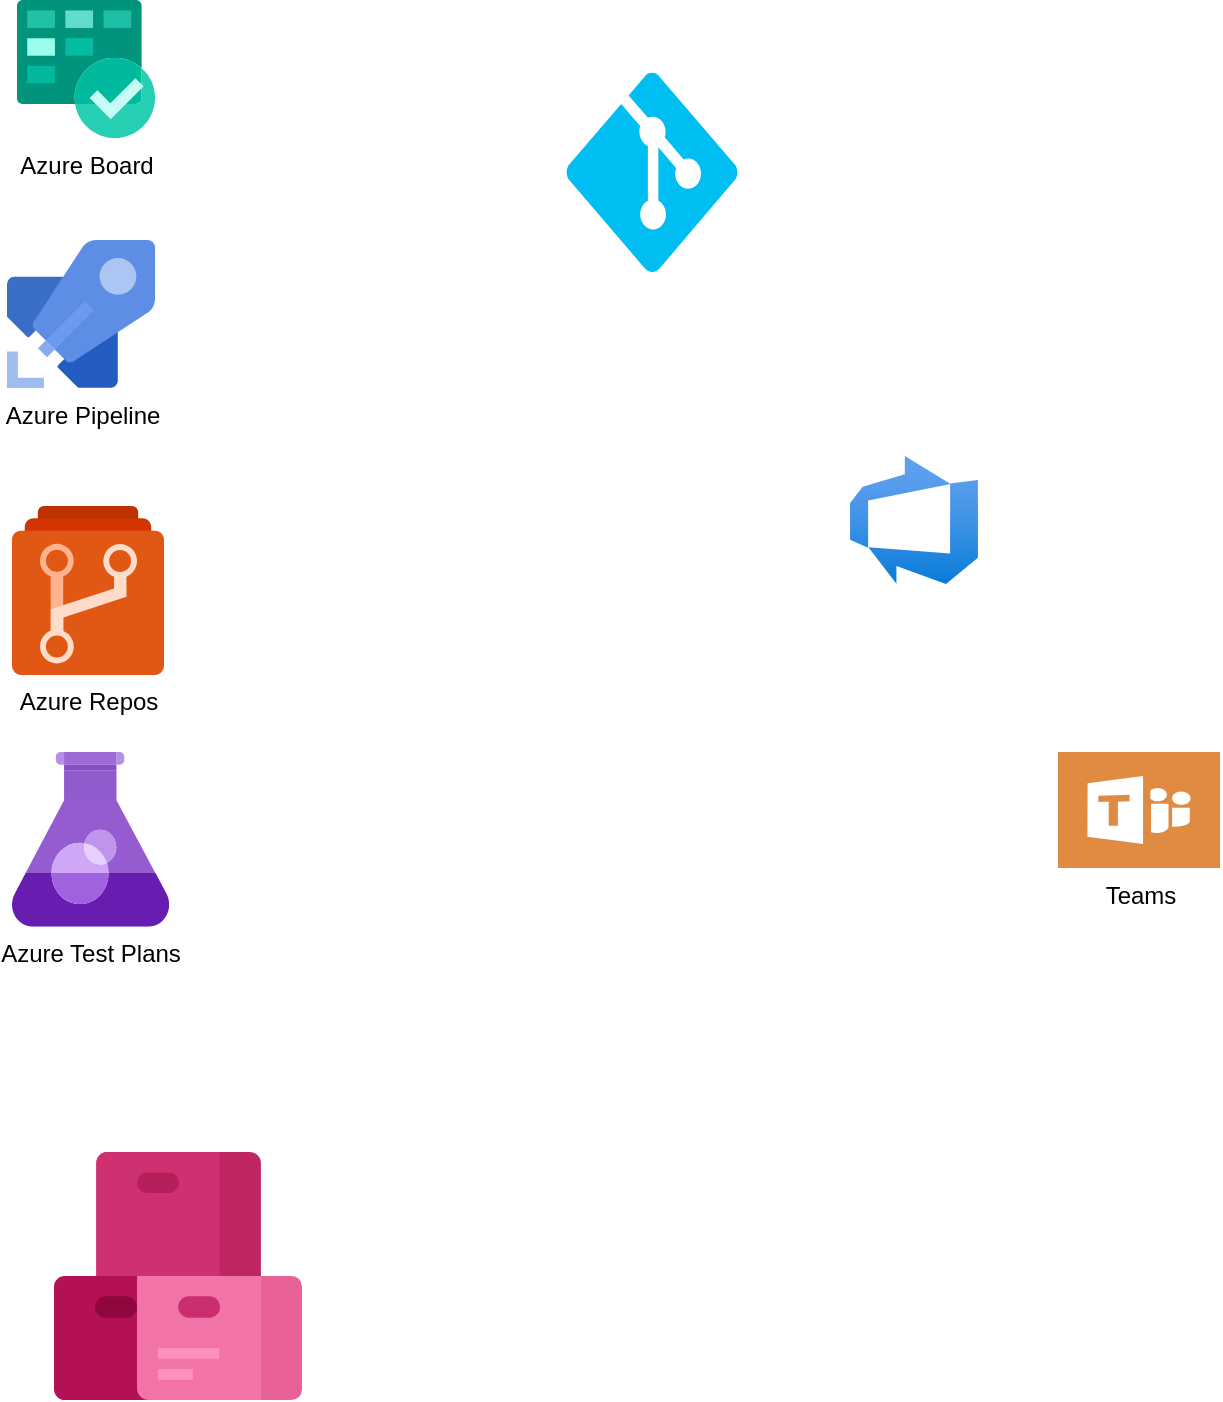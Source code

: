 <mxfile version="22.1.8" type="github">
  <diagram name="Page-1" id="-MrXmph5bJQIwBQHlH2B">
    <mxGraphModel dx="1434" dy="750" grid="0" gridSize="10" guides="1" tooltips="1" connect="1" arrows="1" fold="1" page="1" pageScale="1" pageWidth="850" pageHeight="1100" math="0" shadow="0">
      <root>
        <mxCell id="0" />
        <mxCell id="1" parent="0" />
        <mxCell id="8Fmy3ytTa2UQGmZ06XOd-1" value="Azure Board" style="image;sketch=0;aspect=fixed;html=1;points=[];align=center;fontSize=12;image=img/lib/mscae/Azure_Boards.svg;" vertex="1" parent="1">
          <mxGeometry x="38.5" y="21" width="69" height="69" as="geometry" />
        </mxCell>
        <mxCell id="8Fmy3ytTa2UQGmZ06XOd-2" value="Azure Pipeline" style="image;sketch=0;aspect=fixed;html=1;points=[];align=center;fontSize=12;image=img/lib/mscae/Azure_Pipelines.svg;" vertex="1" parent="1">
          <mxGeometry x="33.5" y="141" width="74" height="74" as="geometry" />
        </mxCell>
        <mxCell id="8Fmy3ytTa2UQGmZ06XOd-3" value="Azure Repos" style="image;sketch=0;aspect=fixed;html=1;points=[];align=center;fontSize=12;image=img/lib/mscae/Azure_Repos.svg;" vertex="1" parent="1">
          <mxGeometry x="36" y="274" width="76" height="84.44" as="geometry" />
        </mxCell>
        <mxCell id="8Fmy3ytTa2UQGmZ06XOd-4" value="" style="image;sketch=0;aspect=fixed;html=1;points=[];align=center;fontSize=12;image=img/lib/mscae/Azure_Artifacts.svg;" vertex="1" parent="1">
          <mxGeometry x="57" y="597" width="124" height="124" as="geometry" />
        </mxCell>
        <mxCell id="8Fmy3ytTa2UQGmZ06XOd-5" value="Azure Test Plans" style="image;sketch=0;aspect=fixed;html=1;points=[];align=center;fontSize=12;image=img/lib/mscae/Azure_Test_Plans.svg;" vertex="1" parent="1">
          <mxGeometry x="36" y="397" width="78.6" height="87.33" as="geometry" />
        </mxCell>
        <mxCell id="8Fmy3ytTa2UQGmZ06XOd-6" value="" style="verticalLabelPosition=bottom;html=1;verticalAlign=top;align=center;strokeColor=none;fillColor=#00BEF2;shape=mxgraph.azure.git_repository;" vertex="1" parent="1">
          <mxGeometry x="313" y="57" width="86" height="100" as="geometry" />
        </mxCell>
        <mxCell id="8Fmy3ytTa2UQGmZ06XOd-7" value="" style="image;aspect=fixed;html=1;points=[];align=center;fontSize=12;image=img/lib/azure2/devops/Azure_DevOps.svg;" vertex="1" parent="1">
          <mxGeometry x="455" y="249" width="64" height="64" as="geometry" />
        </mxCell>
        <mxCell id="8Fmy3ytTa2UQGmZ06XOd-8" value="Teams" style="sketch=0;pointerEvents=1;shadow=0;dashed=0;html=1;strokeColor=none;fillColor=#DF8C42;labelPosition=center;verticalLabelPosition=bottom;verticalAlign=top;align=center;outlineConnect=0;shape=mxgraph.veeam2.microsoft_teams;" vertex="1" parent="1">
          <mxGeometry x="559" y="397" width="81" height="58" as="geometry" />
        </mxCell>
      </root>
    </mxGraphModel>
  </diagram>
</mxfile>

